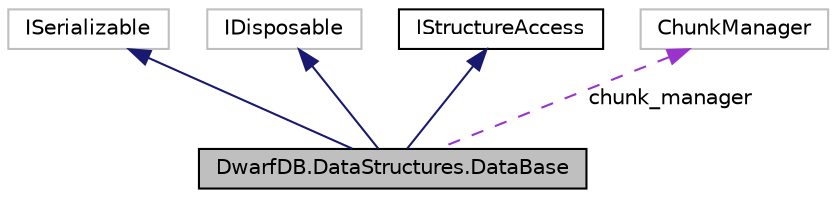 digraph "DwarfDB.DataStructures.DataBase"
{
  edge [fontname="Helvetica",fontsize="10",labelfontname="Helvetica",labelfontsize="10"];
  node [fontname="Helvetica",fontsize="10",shape=record];
  Node1 [label="DwarfDB.DataStructures.DataBase",height=0.2,width=0.4,color="black", fillcolor="grey75", style="filled", fontcolor="black"];
  Node2 -> Node1 [dir="back",color="midnightblue",fontsize="10",style="solid"];
  Node2 [label="ISerializable",height=0.2,width=0.4,color="grey75", fillcolor="white", style="filled"];
  Node3 -> Node1 [dir="back",color="midnightblue",fontsize="10",style="solid"];
  Node3 [label="IDisposable",height=0.2,width=0.4,color="grey75", fillcolor="white", style="filled"];
  Node4 -> Node1 [dir="back",color="midnightblue",fontsize="10",style="solid"];
  Node4 [label="IStructureAccess",height=0.2,width=0.4,color="black", fillcolor="white", style="filled",URL="$interface_dwarf_d_b_1_1_data_structures_1_1_i_structure_access.html",tooltip="Description of IStructureAccess. "];
  Node5 -> Node1 [dir="back",color="darkorchid3",fontsize="10",style="dashed",label=" chunk_manager" ];
  Node5 [label="ChunkManager",height=0.2,width=0.4,color="grey75", fillcolor="white", style="filled"];
}
